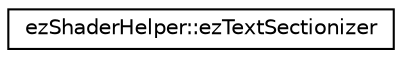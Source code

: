 digraph "Graphical Class Hierarchy"
{
 // LATEX_PDF_SIZE
  edge [fontname="Helvetica",fontsize="10",labelfontname="Helvetica",labelfontsize="10"];
  node [fontname="Helvetica",fontsize="10",shape=record];
  rankdir="LR";
  Node0 [label="ezShaderHelper::ezTextSectionizer",height=0.2,width=0.4,color="black", fillcolor="white", style="filled",URL="$d6/ddb/classez_shader_helper_1_1ez_text_sectionizer.htm",tooltip=" "];
}
